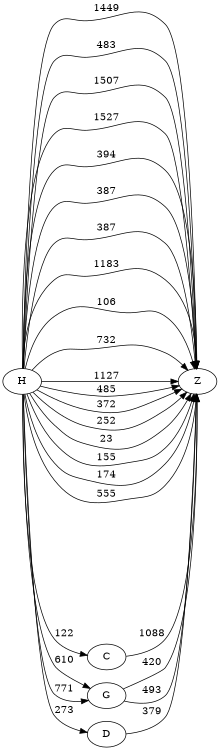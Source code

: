 digraph G {
	rankdir=LR size="8,5"
	H
	Z
	H -> Z [label=1449]
	H
	Z
	H -> Z [label=483]
	H
	Z
	H -> Z [label=1507]
	H
	Z
	H -> Z [label=1527]
	H
	Z
	H -> Z [label=394]
	H
	Z
	H -> Z [label=387]
	H
	C
	H -> C [label=122]
	C
	Z
	C -> Z [label=1088]
	H
	G
	H -> G [label=610]
	G
	Z
	G -> Z [label=420]
	H
	Z
	H -> Z [label=387]
	H
	Z
	H -> Z [label=1183]
	H
	Z
	H -> Z [label=106]
	H
	G
	H -> G [label=771]
	G
	Z
	G -> Z [label=493]
	H
	Z
	H -> Z [label=732]
	H
	Z
	H -> Z [label=1127]
	H
	Z
	H -> Z [label=485]
	H
	Z
	H -> Z [label=372]
	H
	Z
	H -> Z [label=252]
	H
	Z
	H -> Z [label=23]
	H
	Z
	H -> Z [label=155]
	H
	D
	H -> D [label=273]
	D
	Z
	D -> Z [label=379]
	H
	Z
	H -> Z [label=174]
	H
	Z
	H -> Z [label=555]
}
